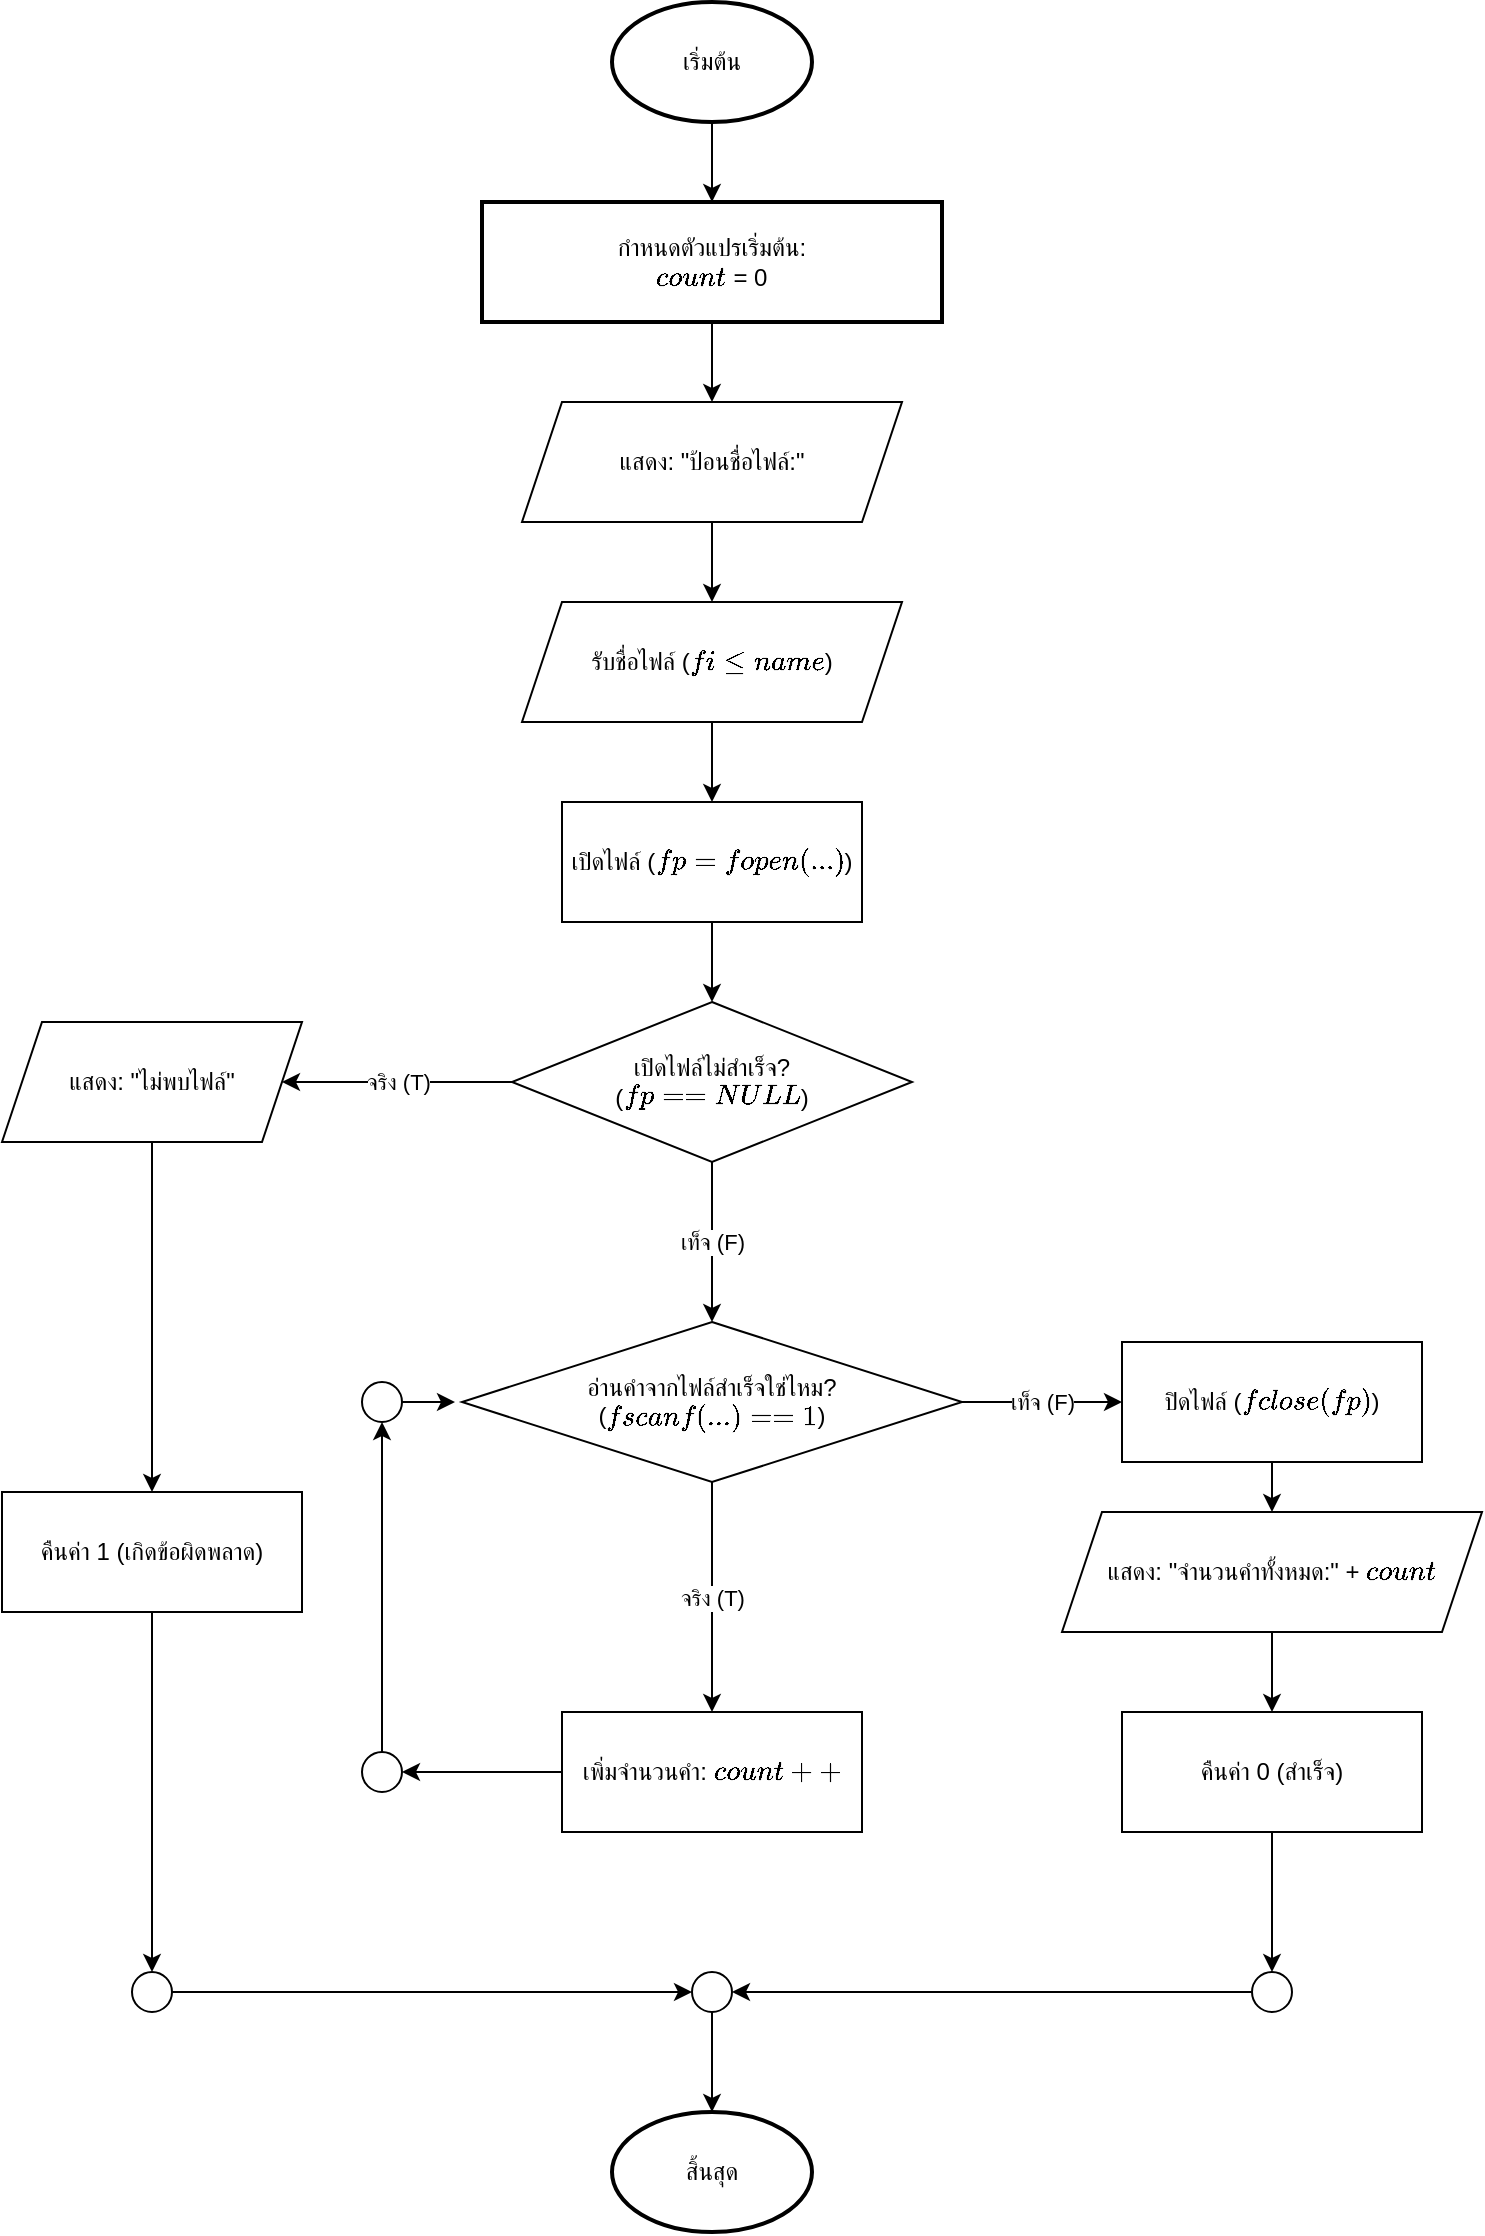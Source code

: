 <mxfile version="28.2.5">
  <diagram name="Page-1" id="-MuZ3uKk30upUWqpdpo5">
    <mxGraphModel dx="2677" dy="1499" grid="1" gridSize="10" guides="1" tooltips="1" connect="1" arrows="1" fold="1" page="1" pageScale="1" pageWidth="850" pageHeight="1100" math="0" shadow="0">
      <root>
        <mxCell id="0" />
        <mxCell id="1" parent="0" />
        <mxCell id="Vqu9j2-p_n-khlMh4mx2-1" value="เริ่มต้น" style="strokeWidth=2;html=1;shape=mxgraph.flowchart.start_1;whiteSpace=wrap;" vertex="1" parent="1">
          <mxGeometry x="365" y="40" width="100" height="60" as="geometry" />
        </mxCell>
        <mxCell id="Vqu9j2-p_n-khlMh4mx2-2" value="กำหนดตัวแปรเริ่มต้น:&lt;br&gt;`count` = 0" style="whiteSpace=wrap;html=1;strokeWidth=2;" vertex="1" parent="1">
          <mxGeometry x="300" y="140" width="230" height="60" as="geometry" />
        </mxCell>
        <mxCell id="Vqu9j2-p_n-khlMh4mx2-3" style="edgeStyle=orthogonalEdgeStyle;rounded=0;orthogonalLoop=1;jettySize=auto;html=1;exitX=0.5;exitY=1;entryX=0.5;entryY=0;" edge="1" parent="1" source="Vqu9j2-p_n-khlMh4mx2-1" target="Vqu9j2-p_n-khlMh4mx2-2">
          <mxGeometry relative="1" as="geometry" />
        </mxCell>
        <mxCell id="Vqu9j2-p_n-khlMh4mx2-4" value="แสดง: &quot;ป้อนชื่อไฟล์:&quot;" style="shape=parallelogram;perimeter=parallelogramPerimeter;whiteSpace=wrap;html=1;fixedSize=1;" vertex="1" parent="1">
          <mxGeometry x="320" y="240" width="190" height="60" as="geometry" />
        </mxCell>
        <mxCell id="Vqu9j2-p_n-khlMh4mx2-5" style="edgeStyle=orthogonalEdgeStyle;rounded=0;orthogonalLoop=1;jettySize=auto;html=1;exitX=0.5;exitY=1;entryX=0.5;entryY=0;" edge="1" parent="1" source="Vqu9j2-p_n-khlMh4mx2-2" target="Vqu9j2-p_n-khlMh4mx2-4">
          <mxGeometry relative="1" as="geometry" />
        </mxCell>
        <mxCell id="Vqu9j2-p_n-khlMh4mx2-6" value="รับชื่อไฟล์ (`filename`)" style="shape=parallelogram;perimeter=parallelogramPerimeter;whiteSpace=wrap;html=1;fixedSize=1;" vertex="1" parent="1">
          <mxGeometry x="320" y="340" width="190" height="60" as="geometry" />
        </mxCell>
        <mxCell id="Vqu9j2-p_n-khlMh4mx2-7" style="edgeStyle=orthogonalEdgeStyle;rounded=0;orthogonalLoop=1;jettySize=auto;html=1;exitX=0.5;exitY=1;entryX=0.5;entryY=0;" edge="1" parent="1" source="Vqu9j2-p_n-khlMh4mx2-4" target="Vqu9j2-p_n-khlMh4mx2-6">
          <mxGeometry relative="1" as="geometry" />
        </mxCell>
        <mxCell id="Vqu9j2-p_n-khlMh4mx2-8" value="เปิดไฟล์ (`fp = fopen(...)`)" style="whiteSpace=wrap;html=1;" vertex="1" parent="1">
          <mxGeometry x="340" y="440" width="150" height="60" as="geometry" />
        </mxCell>
        <mxCell id="Vqu9j2-p_n-khlMh4mx2-9" style="edgeStyle=orthogonalEdgeStyle;rounded=0;orthogonalLoop=1;jettySize=auto;html=1;exitX=0.5;exitY=1;entryX=0.5;entryY=0;" edge="1" parent="1" source="Vqu9j2-p_n-khlMh4mx2-6" target="Vqu9j2-p_n-khlMh4mx2-8">
          <mxGeometry relative="1" as="geometry" />
        </mxCell>
        <mxCell id="Vqu9j2-p_n-khlMh4mx2-10" value="เปิดไฟล์ไม่สำเร็จ?&lt;br&gt;(`fp == NULL`)" style="rhombus;whiteSpace=wrap;html=1;" vertex="1" parent="1">
          <mxGeometry x="315" y="540" width="200" height="80" as="geometry" />
        </mxCell>
        <mxCell id="Vqu9j2-p_n-khlMh4mx2-11" style="edgeStyle=orthogonalEdgeStyle;rounded=0;orthogonalLoop=1;jettySize=auto;html=1;exitX=0.5;exitY=1;entryX=0.5;entryY=0;" edge="1" parent="1" source="Vqu9j2-p_n-khlMh4mx2-8" target="Vqu9j2-p_n-khlMh4mx2-10">
          <mxGeometry relative="1" as="geometry" />
        </mxCell>
        <mxCell id="Vqu9j2-p_n-khlMh4mx2-40" style="edgeStyle=orthogonalEdgeStyle;rounded=0;orthogonalLoop=1;jettySize=auto;html=1;exitX=0.5;exitY=1;exitDx=0;exitDy=0;entryX=0.5;entryY=0;entryDx=0;entryDy=0;" edge="1" parent="1" source="Vqu9j2-p_n-khlMh4mx2-12" target="Vqu9j2-p_n-khlMh4mx2-14">
          <mxGeometry relative="1" as="geometry" />
        </mxCell>
        <mxCell id="Vqu9j2-p_n-khlMh4mx2-12" value="แสดง: &quot;ไม่พบไฟล์&quot;" style="shape=parallelogram;perimeter=parallelogramPerimeter;whiteSpace=wrap;html=1;fixedSize=1;" vertex="1" parent="1">
          <mxGeometry x="60" y="550" width="150" height="60" as="geometry" />
        </mxCell>
        <mxCell id="Vqu9j2-p_n-khlMh4mx2-13" value="จริง (T)" style="edgeStyle=orthogonalEdgeStyle;rounded=0;orthogonalLoop=1;jettySize=auto;html=1;exitX=0;exitY=0.5;entryX=1;entryY=0.5;exitDx=0;exitDy=0;entryDx=0;entryDy=0;" edge="1" parent="1" source="Vqu9j2-p_n-khlMh4mx2-10" target="Vqu9j2-p_n-khlMh4mx2-12">
          <mxGeometry relative="1" as="geometry" />
        </mxCell>
        <mxCell id="Vqu9j2-p_n-khlMh4mx2-41" style="edgeStyle=orthogonalEdgeStyle;rounded=0;orthogonalLoop=1;jettySize=auto;html=1;exitX=0.5;exitY=1;exitDx=0;exitDy=0;entryX=0.5;entryY=0;entryDx=0;entryDy=0;" edge="1" parent="1" source="Vqu9j2-p_n-khlMh4mx2-14" target="Vqu9j2-p_n-khlMh4mx2-37">
          <mxGeometry relative="1" as="geometry" />
        </mxCell>
        <mxCell id="Vqu9j2-p_n-khlMh4mx2-14" value="คืนค่า 1 (เกิดข้อผิดพลาด)" style="whiteSpace=wrap;html=1;" vertex="1" parent="1">
          <mxGeometry x="60" y="785" width="150" height="60" as="geometry" />
        </mxCell>
        <mxCell id="Vqu9j2-p_n-khlMh4mx2-16" value="อ่านคำจากไฟล์สำเร็จใช่ไหม?&lt;br&gt;(`fscanf(...) == 1`)" style="rhombus;whiteSpace=wrap;html=1;" vertex="1" parent="1">
          <mxGeometry x="290" y="700" width="250" height="80" as="geometry" />
        </mxCell>
        <mxCell id="Vqu9j2-p_n-khlMh4mx2-17" value="เท็จ (F)" style="edgeStyle=orthogonalEdgeStyle;rounded=0;orthogonalLoop=1;jettySize=auto;html=1;exitX=0.5;exitY=1;entryX=0.5;entryY=0;" edge="1" parent="1" source="Vqu9j2-p_n-khlMh4mx2-10" target="Vqu9j2-p_n-khlMh4mx2-16">
          <mxGeometry relative="1" as="geometry">
            <Array as="points">
              <mxPoint x="415" y="660" />
            </Array>
          </mxGeometry>
        </mxCell>
        <mxCell id="Vqu9j2-p_n-khlMh4mx2-18" value="เพิ่มจำนวนคำ: `count++`" style="whiteSpace=wrap;html=1;" vertex="1" parent="1">
          <mxGeometry x="340" y="895" width="150" height="60" as="geometry" />
        </mxCell>
        <mxCell id="Vqu9j2-p_n-khlMh4mx2-19" value="จริง (T)" style="edgeStyle=orthogonalEdgeStyle;rounded=0;orthogonalLoop=1;jettySize=auto;html=1;exitX=0.5;exitY=1;entryX=0.5;entryY=0;" edge="1" parent="1" source="Vqu9j2-p_n-khlMh4mx2-16" target="Vqu9j2-p_n-khlMh4mx2-18">
          <mxGeometry relative="1" as="geometry" />
        </mxCell>
        <mxCell id="Vqu9j2-p_n-khlMh4mx2-20" value="" style="ellipse;whiteSpace=wrap;html=1;" vertex="1" parent="1">
          <mxGeometry x="240" y="915" width="20" height="20" as="geometry" />
        </mxCell>
        <mxCell id="Vqu9j2-p_n-khlMh4mx2-21" style="edgeStyle=orthogonalEdgeStyle;rounded=0;orthogonalLoop=1;jettySize=auto;html=1;exitX=0;exitY=0.5;entryX=1;entryY=0.5;entryDx=0;entryDy=0;" edge="1" parent="1" source="Vqu9j2-p_n-khlMh4mx2-18" target="Vqu9j2-p_n-khlMh4mx2-20">
          <mxGeometry relative="1" as="geometry" />
        </mxCell>
        <mxCell id="Vqu9j2-p_n-khlMh4mx2-22" style="edgeStyle=orthogonalEdgeStyle;rounded=0;orthogonalLoop=1;jettySize=auto;html=1;exitX=0.5;exitY=0;entryX=0.5;entryY=1;entryDx=0;entryDy=0;" edge="1" parent="1" source="Vqu9j2-p_n-khlMh4mx2-20" target="Vqu9j2-p_n-khlMh4mx2-32">
          <mxGeometry relative="1" as="geometry">
            <Array as="points">
              <mxPoint x="250" y="765" />
              <mxPoint x="250" y="765" />
            </Array>
          </mxGeometry>
        </mxCell>
        <mxCell id="Vqu9j2-p_n-khlMh4mx2-23" value="ปิดไฟล์ (`fclose(fp)`)" style="whiteSpace=wrap;html=1;" vertex="1" parent="1">
          <mxGeometry x="620" y="710" width="150" height="60" as="geometry" />
        </mxCell>
        <mxCell id="Vqu9j2-p_n-khlMh4mx2-24" value="เท็จ (F)" style="edgeStyle=orthogonalEdgeStyle;rounded=0;orthogonalLoop=1;jettySize=auto;html=1;exitX=1;exitY=0.5;entryX=0;entryY=0.5;exitDx=0;exitDy=0;" edge="1" parent="1" source="Vqu9j2-p_n-khlMh4mx2-16" target="Vqu9j2-p_n-khlMh4mx2-23">
          <mxGeometry relative="1" as="geometry">
            <mxPoint x="620.0" y="740" as="sourcePoint" />
          </mxGeometry>
        </mxCell>
        <mxCell id="Vqu9j2-p_n-khlMh4mx2-25" value="แสดง: &quot;จำนวนคำทั้งหมด:&quot; + `count`" style="shape=parallelogram;perimeter=parallelogramPerimeter;whiteSpace=wrap;html=1;fixedSize=1;" vertex="1" parent="1">
          <mxGeometry x="590" y="795" width="210" height="60" as="geometry" />
        </mxCell>
        <mxCell id="Vqu9j2-p_n-khlMh4mx2-26" style="edgeStyle=orthogonalEdgeStyle;rounded=0;orthogonalLoop=1;jettySize=auto;html=1;exitX=0.5;exitY=1;entryX=0.5;entryY=0;" edge="1" parent="1" source="Vqu9j2-p_n-khlMh4mx2-23" target="Vqu9j2-p_n-khlMh4mx2-25">
          <mxGeometry relative="1" as="geometry" />
        </mxCell>
        <mxCell id="Vqu9j2-p_n-khlMh4mx2-43" style="edgeStyle=orthogonalEdgeStyle;rounded=0;orthogonalLoop=1;jettySize=auto;html=1;exitX=0.5;exitY=1;exitDx=0;exitDy=0;entryX=0.5;entryY=0;entryDx=0;entryDy=0;" edge="1" parent="1" source="Vqu9j2-p_n-khlMh4mx2-27" target="Vqu9j2-p_n-khlMh4mx2-44">
          <mxGeometry relative="1" as="geometry">
            <mxPoint x="600" y="1005" as="targetPoint" />
          </mxGeometry>
        </mxCell>
        <mxCell id="Vqu9j2-p_n-khlMh4mx2-27" value="คืนค่า 0 (สำเร็จ)" style="whiteSpace=wrap;html=1;" vertex="1" parent="1">
          <mxGeometry x="620" y="895" width="150" height="60" as="geometry" />
        </mxCell>
        <mxCell id="Vqu9j2-p_n-khlMh4mx2-28" style="edgeStyle=orthogonalEdgeStyle;rounded=0;orthogonalLoop=1;jettySize=auto;html=1;exitX=0.5;exitY=1;entryX=0.5;entryY=0;" edge="1" parent="1" source="Vqu9j2-p_n-khlMh4mx2-25" target="Vqu9j2-p_n-khlMh4mx2-27">
          <mxGeometry relative="1" as="geometry" />
        </mxCell>
        <mxCell id="Vqu9j2-p_n-khlMh4mx2-29" value="สิ้นสุด" style="strokeWidth=2;html=1;shape=mxgraph.flowchart.start_1;whiteSpace=wrap;" vertex="1" parent="1">
          <mxGeometry x="365" y="1095" width="100" height="60" as="geometry" />
        </mxCell>
        <mxCell id="Vqu9j2-p_n-khlMh4mx2-32" value="" style="ellipse;whiteSpace=wrap;html=1;" vertex="1" parent="1">
          <mxGeometry x="240" y="730" width="20" height="20" as="geometry" />
        </mxCell>
        <mxCell id="Vqu9j2-p_n-khlMh4mx2-33" style="edgeStyle=orthogonalEdgeStyle;rounded=0;orthogonalLoop=1;jettySize=auto;html=1;exitX=1;exitY=0.5;exitDx=0;exitDy=0;entryX=-0.014;entryY=0.5;entryDx=0;entryDy=0;entryPerimeter=0;" edge="1" parent="1" source="Vqu9j2-p_n-khlMh4mx2-32" target="Vqu9j2-p_n-khlMh4mx2-16">
          <mxGeometry relative="1" as="geometry" />
        </mxCell>
        <mxCell id="Vqu9j2-p_n-khlMh4mx2-36" value="" style="ellipse;whiteSpace=wrap;html=1;" vertex="1" parent="1">
          <mxGeometry x="405" y="1025" width="20" height="20" as="geometry" />
        </mxCell>
        <mxCell id="Vqu9j2-p_n-khlMh4mx2-39" style="edgeStyle=orthogonalEdgeStyle;rounded=0;orthogonalLoop=1;jettySize=auto;html=1;exitX=1;exitY=0.5;exitDx=0;exitDy=0;entryX=0;entryY=0.5;entryDx=0;entryDy=0;" edge="1" parent="1" source="Vqu9j2-p_n-khlMh4mx2-37" target="Vqu9j2-p_n-khlMh4mx2-36">
          <mxGeometry relative="1" as="geometry" />
        </mxCell>
        <mxCell id="Vqu9j2-p_n-khlMh4mx2-37" value="" style="ellipse;whiteSpace=wrap;html=1;" vertex="1" parent="1">
          <mxGeometry x="125" y="1025" width="20" height="20" as="geometry" />
        </mxCell>
        <mxCell id="Vqu9j2-p_n-khlMh4mx2-45" style="edgeStyle=orthogonalEdgeStyle;rounded=0;orthogonalLoop=1;jettySize=auto;html=1;exitX=0;exitY=0.5;exitDx=0;exitDy=0;entryX=1;entryY=0.5;entryDx=0;entryDy=0;" edge="1" parent="1" source="Vqu9j2-p_n-khlMh4mx2-44" target="Vqu9j2-p_n-khlMh4mx2-36">
          <mxGeometry relative="1" as="geometry" />
        </mxCell>
        <mxCell id="Vqu9j2-p_n-khlMh4mx2-44" value="" style="ellipse;whiteSpace=wrap;html=1;" vertex="1" parent="1">
          <mxGeometry x="685" y="1025" width="20" height="20" as="geometry" />
        </mxCell>
        <mxCell id="Vqu9j2-p_n-khlMh4mx2-46" style="edgeStyle=orthogonalEdgeStyle;rounded=0;orthogonalLoop=1;jettySize=auto;html=1;exitX=0.5;exitY=1;exitDx=0;exitDy=0;entryX=0.5;entryY=0;entryDx=0;entryDy=0;entryPerimeter=0;" edge="1" parent="1" source="Vqu9j2-p_n-khlMh4mx2-36" target="Vqu9j2-p_n-khlMh4mx2-29">
          <mxGeometry relative="1" as="geometry" />
        </mxCell>
      </root>
    </mxGraphModel>
  </diagram>
</mxfile>
